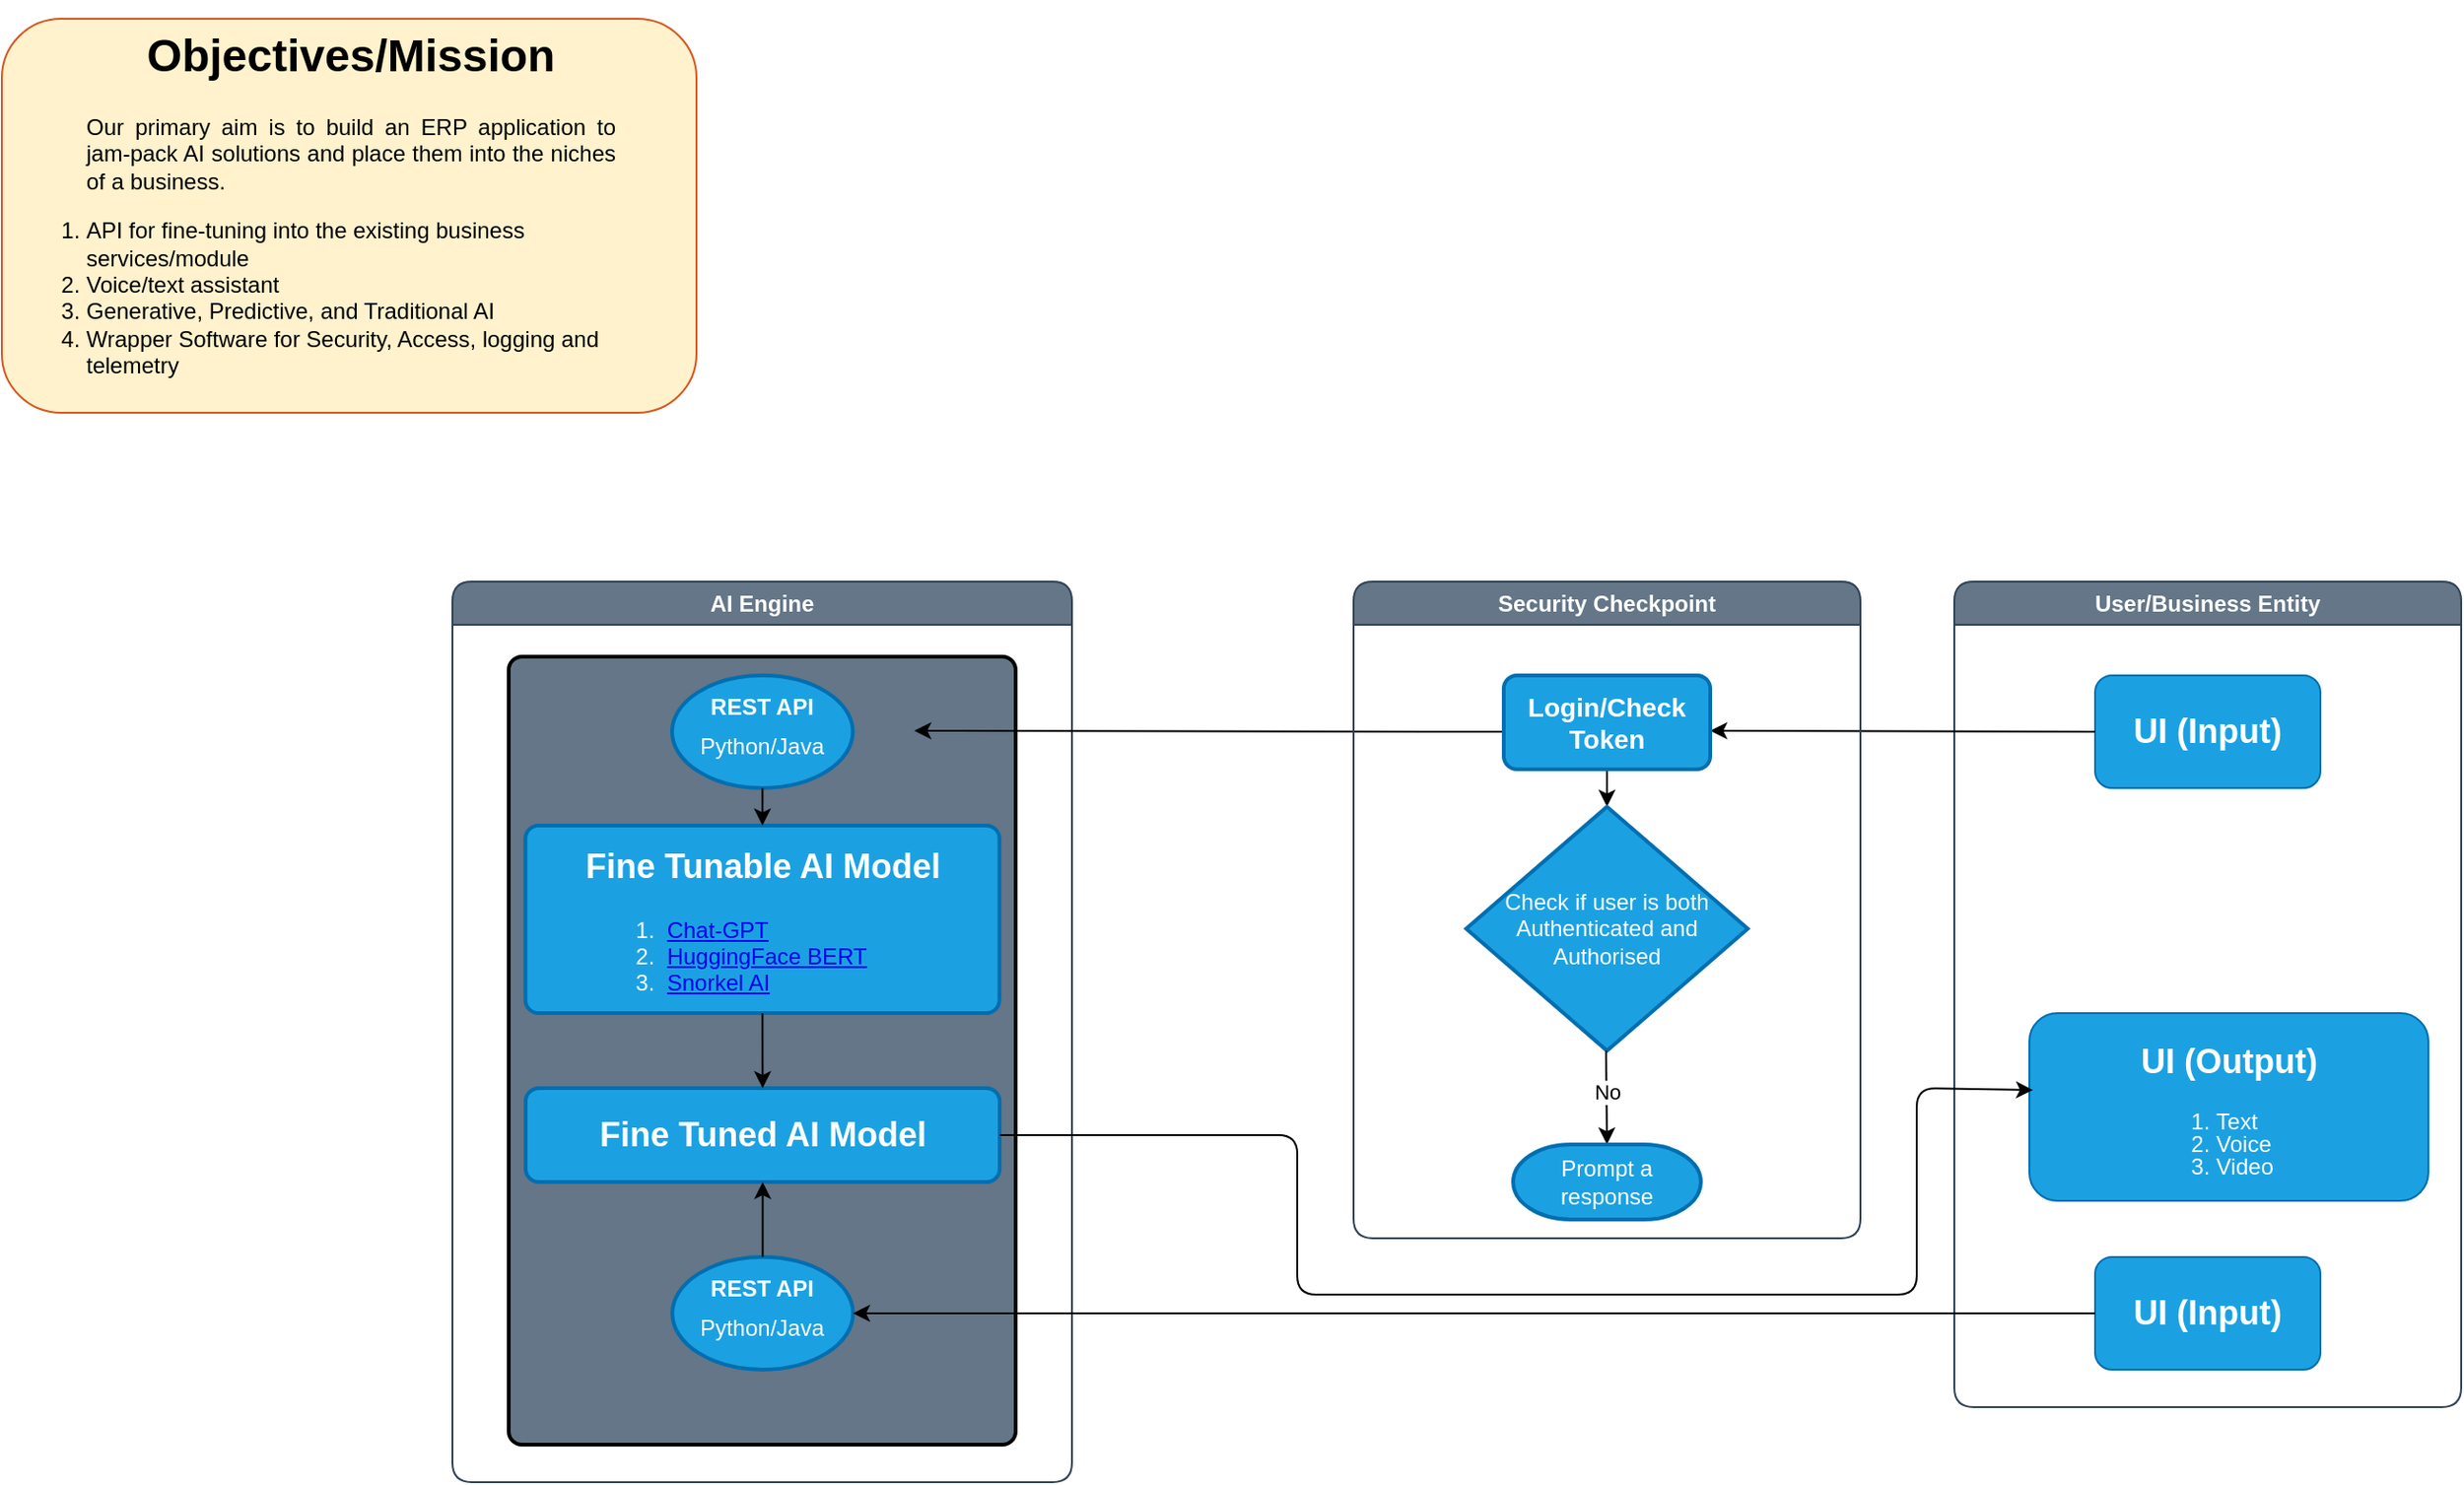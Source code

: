 <mxfile version="22.1.5" type="github">
  <diagram name="Page-1" id="GCuxLxOxD08WY95o4TsF">
    <mxGraphModel dx="2284" dy="790" grid="1" gridSize="10" guides="1" tooltips="1" connect="1" arrows="1" fold="1" page="1" pageScale="1" pageWidth="850" pageHeight="1100" math="0" shadow="0">
      <root>
        <mxCell id="0" />
        <mxCell id="1" parent="0" />
        <mxCell id="XNfelhOZbHUISLfhdvYN-3" value="&lt;div&gt;AI Engine&lt;/div&gt;" style="swimlane;whiteSpace=wrap;html=1;rounded=1;fillColor=#647687;fontColor=#ffffff;strokeColor=#314354;glass=0;fillStyle=auto;gradientColor=none;" vertex="1" parent="1">
          <mxGeometry x="-590" y="320" width="330" height="480" as="geometry" />
        </mxCell>
        <mxCell id="XNfelhOZbHUISLfhdvYN-76" value="" style="rounded=1;whiteSpace=wrap;html=1;absoluteArcSize=1;arcSize=14;strokeWidth=2;fillColor=#647687;" vertex="1" parent="XNfelhOZbHUISLfhdvYN-3">
          <mxGeometry x="30" y="40" width="270" height="420" as="geometry" />
        </mxCell>
        <mxCell id="XNfelhOZbHUISLfhdvYN-5" value="&lt;h3 style=&quot;line-height: 0%;&quot;&gt;&lt;b&gt;&lt;font style=&quot;font-size: 12px;&quot;&gt;REST API&lt;/font&gt;&lt;/b&gt;&lt;/h3&gt;&lt;div&gt;Python/Java&lt;/div&gt;&lt;div&gt;&lt;br&gt;&lt;/div&gt;" style="strokeWidth=2;html=1;shape=mxgraph.flowchart.start_1;whiteSpace=wrap;rounded=1;fillColor=#1ba1e2;fontColor=#ffffff;strokeColor=#006EAF;" vertex="1" parent="XNfelhOZbHUISLfhdvYN-3">
          <mxGeometry x="117" y="50" width="96.25" height="60" as="geometry" />
        </mxCell>
        <mxCell id="XNfelhOZbHUISLfhdvYN-6" value="&lt;h2&gt;Fine Tunable AI Model&lt;/h2&gt;&lt;div align=&quot;left&quot;&gt;&lt;ol&gt;&lt;li&gt;&amp;nbsp;&lt;a href=&quot;https://platform.openai.com/docs/guides/fine-tuning&quot;&gt;Chat-GPT&lt;/a&gt;&lt;/li&gt;&lt;li&gt;&amp;nbsp;&lt;a href=&quot;https://huggingface.co/distilbert-base-uncased&quot;&gt;HuggingFace BERT&lt;/a&gt;&lt;/li&gt;&lt;li&gt;&amp;nbsp;&lt;a href=&quot;https://snorkel.ai/snorkel-flow/model-training/&quot;&gt;Snorkel AI&lt;/a&gt;&lt;br&gt;&lt;/li&gt;&lt;/ol&gt;&lt;/div&gt;" style="rounded=1;whiteSpace=wrap;html=1;absoluteArcSize=1;arcSize=14;strokeWidth=2;fillColor=#1ba1e2;fontColor=#ffffff;strokeColor=#006EAF;" vertex="1" parent="XNfelhOZbHUISLfhdvYN-3">
          <mxGeometry x="38.87" y="130" width="252.5" height="100" as="geometry" />
        </mxCell>
        <mxCell id="XNfelhOZbHUISLfhdvYN-10" style="edgeStyle=orthogonalEdgeStyle;rounded=1;orthogonalLoop=1;jettySize=auto;html=1;entryX=0.5;entryY=0;entryDx=0;entryDy=0;" edge="1" parent="XNfelhOZbHUISLfhdvYN-3" source="XNfelhOZbHUISLfhdvYN-5" target="XNfelhOZbHUISLfhdvYN-6">
          <mxGeometry relative="1" as="geometry" />
        </mxCell>
        <mxCell id="XNfelhOZbHUISLfhdvYN-16" value="&lt;h2&gt;Fine Tuned AI Model&lt;/h2&gt;" style="rounded=1;whiteSpace=wrap;html=1;absoluteArcSize=1;arcSize=14;strokeWidth=2;fillColor=#1ba1e2;fontColor=#ffffff;strokeColor=#006EAF;" vertex="1" parent="XNfelhOZbHUISLfhdvYN-3">
          <mxGeometry x="39" y="270" width="252.5" height="50" as="geometry" />
        </mxCell>
        <mxCell id="XNfelhOZbHUISLfhdvYN-36" value="" style="edgeStyle=orthogonalEdgeStyle;rounded=1;orthogonalLoop=1;jettySize=auto;html=1;" edge="1" parent="XNfelhOZbHUISLfhdvYN-3" source="XNfelhOZbHUISLfhdvYN-6" target="XNfelhOZbHUISLfhdvYN-16">
          <mxGeometry relative="1" as="geometry" />
        </mxCell>
        <mxCell id="XNfelhOZbHUISLfhdvYN-30" value="&lt;h3 style=&quot;line-height: 0%;&quot;&gt;&lt;b&gt;&lt;font style=&quot;font-size: 12px;&quot;&gt;REST API&lt;/font&gt;&lt;/b&gt;&lt;/h3&gt;&lt;div&gt;Python/Java&lt;/div&gt;&lt;div&gt;&lt;br&gt;&lt;/div&gt;" style="strokeWidth=2;html=1;shape=mxgraph.flowchart.start_1;whiteSpace=wrap;rounded=1;fillColor=#1ba1e2;fontColor=#ffffff;strokeColor=#006EAF;" vertex="1" parent="XNfelhOZbHUISLfhdvYN-3">
          <mxGeometry x="117.13" y="360" width="96.25" height="60" as="geometry" />
        </mxCell>
        <mxCell id="XNfelhOZbHUISLfhdvYN-25" value="" style="edgeStyle=orthogonalEdgeStyle;rounded=1;orthogonalLoop=1;jettySize=auto;html=1;" edge="1" parent="XNfelhOZbHUISLfhdvYN-3" source="XNfelhOZbHUISLfhdvYN-30" target="XNfelhOZbHUISLfhdvYN-16">
          <mxGeometry relative="1" as="geometry" />
        </mxCell>
        <mxCell id="XNfelhOZbHUISLfhdvYN-2" value="&lt;h1 align=&quot;center&quot;&gt;Objectives/Mission&lt;br&gt;&lt;/h1&gt;&lt;blockquote&gt;&lt;div align=&quot;justify&quot;&gt;Our primary aim is to build an ERP application to jam-pack AI solutions and place them into the niches of a business.&lt;br&gt;&lt;/div&gt;&lt;/blockquote&gt;&lt;ol&gt;&lt;li&gt;API for fine-tuning into the existing business services/module&lt;br&gt;&lt;/li&gt;&lt;li&gt;Voice/text assistant&lt;/li&gt;&lt;li&gt;Generative, Predictive, and Traditional AI&lt;br&gt;&lt;/li&gt;&lt;li&gt;Wrapper Software for Security, Access, logging and telemetry&lt;/li&gt;&lt;/ol&gt;" style="text;html=1;strokeColor=#D65822;fillColor=#fff2cc;spacing=5;spacingTop=-20;whiteSpace=wrap;overflow=hidden;rounded=1;labelBorderColor=none;labelBackgroundColor=none;" vertex="1" parent="1">
          <mxGeometry x="-830" y="20" width="370" height="210" as="geometry" />
        </mxCell>
        <mxCell id="XNfelhOZbHUISLfhdvYN-11" value="User/Business Entity" style="swimlane;whiteSpace=wrap;html=1;rounded=1;fillColor=#647687;fontColor=#ffffff;strokeColor=#314354;" vertex="1" parent="1">
          <mxGeometry x="210" y="320" width="270" height="440" as="geometry" />
        </mxCell>
        <mxCell id="XNfelhOZbHUISLfhdvYN-12" value="&lt;h2&gt;UI (Input)&lt;/h2&gt;" style="rounded=1;whiteSpace=wrap;html=1;fillColor=#1ba1e2;fontColor=#ffffff;strokeColor=#006EAF;" vertex="1" parent="XNfelhOZbHUISLfhdvYN-11">
          <mxGeometry x="75" y="50" width="120" height="60" as="geometry" />
        </mxCell>
        <mxCell id="XNfelhOZbHUISLfhdvYN-29" value="&lt;p style=&quot;line-height: 120%;&quot;&gt;&lt;/p&gt;&lt;h2&gt;UI (Output)&lt;/h2&gt;&lt;div align=&quot;left&quot;&gt;&lt;ol style=&quot;line-height: 100%;&quot;&gt;&lt;li&gt;Text&lt;/li&gt;&lt;li&gt;Voice&lt;/li&gt;&lt;li&gt;Video&lt;/li&gt;&lt;/ol&gt;&lt;/div&gt;&lt;p&gt;&lt;/p&gt;" style="rounded=1;whiteSpace=wrap;html=1;fillColor=#1ba1e2;fontColor=#ffffff;strokeColor=#006EAF;" vertex="1" parent="XNfelhOZbHUISLfhdvYN-11">
          <mxGeometry x="40" y="230" width="212.5" height="100" as="geometry" />
        </mxCell>
        <mxCell id="XNfelhOZbHUISLfhdvYN-32" value="&lt;h2&gt;UI (Input)&lt;/h2&gt;" style="rounded=1;whiteSpace=wrap;html=1;fillColor=#1ba1e2;fontColor=#ffffff;strokeColor=#006EAF;" vertex="1" parent="XNfelhOZbHUISLfhdvYN-11">
          <mxGeometry x="75" y="360" width="120" height="60" as="geometry" />
        </mxCell>
        <mxCell id="XNfelhOZbHUISLfhdvYN-51" value="" style="endArrow=classic;html=1;rounded=1;exitX=0;exitY=0.5;exitDx=0;exitDy=0;" edge="1" parent="XNfelhOZbHUISLfhdvYN-11" source="XNfelhOZbHUISLfhdvYN-12">
          <mxGeometry width="50" height="50" relative="1" as="geometry">
            <mxPoint x="184" y="80" as="sourcePoint" />
            <mxPoint x="-130" y="79.5" as="targetPoint" />
            <Array as="points" />
          </mxGeometry>
        </mxCell>
        <mxCell id="XNfelhOZbHUISLfhdvYN-14" value="" style="endArrow=classic;html=1;rounded=1;exitX=0;exitY=0.5;exitDx=0;exitDy=0;exitPerimeter=0;" edge="1" parent="1">
          <mxGeometry width="50" height="50" relative="1" as="geometry">
            <mxPoint x="-30" y="400" as="sourcePoint" />
            <mxPoint x="-344" y="399.5" as="targetPoint" />
            <Array as="points" />
          </mxGeometry>
        </mxCell>
        <mxCell id="XNfelhOZbHUISLfhdvYN-44" value="Security Checkpoint" style="swimlane;whiteSpace=wrap;html=1;rounded=1;fillColor=#647687;fontColor=#ffffff;strokeColor=#314354;" vertex="1" parent="1">
          <mxGeometry x="-110" y="320" width="270" height="350" as="geometry" />
        </mxCell>
        <mxCell id="XNfelhOZbHUISLfhdvYN-53" value="" style="edgeStyle=orthogonalEdgeStyle;rounded=1;orthogonalLoop=1;jettySize=auto;html=1;" edge="1" parent="XNfelhOZbHUISLfhdvYN-44" source="XNfelhOZbHUISLfhdvYN-50" target="XNfelhOZbHUISLfhdvYN-52">
          <mxGeometry relative="1" as="geometry" />
        </mxCell>
        <mxCell id="XNfelhOZbHUISLfhdvYN-50" value="&lt;h3&gt;Login/Check Token&lt;/h3&gt;" style="rounded=1;whiteSpace=wrap;html=1;absoluteArcSize=1;arcSize=14;strokeWidth=2;fillColor=#1ba1e2;fontColor=#ffffff;strokeColor=#006EAF;" vertex="1" parent="XNfelhOZbHUISLfhdvYN-44">
          <mxGeometry x="80" y="50" width="110" height="50" as="geometry" />
        </mxCell>
        <mxCell id="XNfelhOZbHUISLfhdvYN-52" value="&lt;div&gt;Check if user is both&lt;br&gt;&lt;/div&gt;&lt;div&gt;Authenticated and Authorised&lt;br&gt;&lt;/div&gt;" style="strokeWidth=2;html=1;shape=mxgraph.flowchart.decision;whiteSpace=wrap;rounded=1;fillColor=#1ba1e2;fontColor=#ffffff;strokeColor=#006EAF;" vertex="1" parent="XNfelhOZbHUISLfhdvYN-44">
          <mxGeometry x="60" y="120" width="150" height="130" as="geometry" />
        </mxCell>
        <mxCell id="XNfelhOZbHUISLfhdvYN-58" value="" style="endArrow=classic;html=1;rounded=1;entryX=0.5;entryY=0;entryDx=0;entryDy=0;entryPerimeter=0;" edge="1" parent="XNfelhOZbHUISLfhdvYN-44" target="XNfelhOZbHUISLfhdvYN-61">
          <mxGeometry width="50" height="50" relative="1" as="geometry">
            <mxPoint x="134.5" y="250" as="sourcePoint" />
            <mxPoint x="134.5" y="290" as="targetPoint" />
          </mxGeometry>
        </mxCell>
        <mxCell id="XNfelhOZbHUISLfhdvYN-60" value="&lt;div&gt;No&lt;/div&gt;" style="edgeLabel;html=1;align=center;verticalAlign=middle;resizable=0;points=[];" vertex="1" connectable="0" parent="XNfelhOZbHUISLfhdvYN-58">
          <mxGeometry x="-0.143" y="-2" relative="1" as="geometry">
            <mxPoint x="2" as="offset" />
          </mxGeometry>
        </mxCell>
        <mxCell id="XNfelhOZbHUISLfhdvYN-61" value="&lt;div&gt;Prompt a response&lt;/div&gt;" style="strokeWidth=2;html=1;shape=mxgraph.flowchart.terminator;whiteSpace=wrap;rounded=1;fillColor=#1ba1e2;fontColor=#ffffff;strokeColor=#006EAF;" vertex="1" parent="XNfelhOZbHUISLfhdvYN-44">
          <mxGeometry x="85" y="300" width="100" height="40" as="geometry" />
        </mxCell>
        <mxCell id="XNfelhOZbHUISLfhdvYN-66" value="" style="endArrow=classic;html=1;rounded=1;entryX=0.009;entryY=0.41;entryDx=0;entryDy=0;entryPerimeter=0;exitX=1;exitY=0.5;exitDx=0;exitDy=0;" edge="1" parent="1" source="XNfelhOZbHUISLfhdvYN-16" target="XNfelhOZbHUISLfhdvYN-29">
          <mxGeometry width="50" height="50" relative="1" as="geometry">
            <mxPoint x="-270" y="615" as="sourcePoint" />
            <mxPoint x="-160" y="480" as="targetPoint" />
            <Array as="points">
              <mxPoint x="-140" y="615" />
              <mxPoint x="-140" y="700" />
              <mxPoint x="190" y="700" />
              <mxPoint x="190" y="680" />
              <mxPoint x="190" y="590" />
            </Array>
          </mxGeometry>
        </mxCell>
        <mxCell id="XNfelhOZbHUISLfhdvYN-34" style="edgeStyle=orthogonalEdgeStyle;rounded=1;orthogonalLoop=1;jettySize=auto;html=1;exitX=0;exitY=0.5;exitDx=0;exitDy=0;" edge="1" parent="1" source="XNfelhOZbHUISLfhdvYN-32" target="XNfelhOZbHUISLfhdvYN-30">
          <mxGeometry relative="1" as="geometry">
            <mxPoint x="-344.38" y="709.5" as="targetPoint" />
            <mxPoint x="-134.38" y="709.5" as="sourcePoint" />
            <Array as="points">
              <mxPoint x="-200" y="710" />
              <mxPoint x="-200" y="710" />
            </Array>
          </mxGeometry>
        </mxCell>
      </root>
    </mxGraphModel>
  </diagram>
</mxfile>
